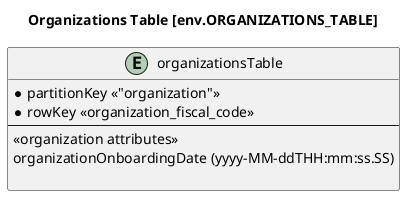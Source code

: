 @startuml Organizations Table

title Organizations Table [env.ORGANIZATIONS_TABLE]

entity organizationsTable {
  * partitionKey <<"organization">>
  * rowKey <<organization_fiscal_code>>
  --
  <<organization attributes>>
  organizationOnboardingDate (yyyy-MM-ddTHH:mm:ss.SS)

}


@enduml